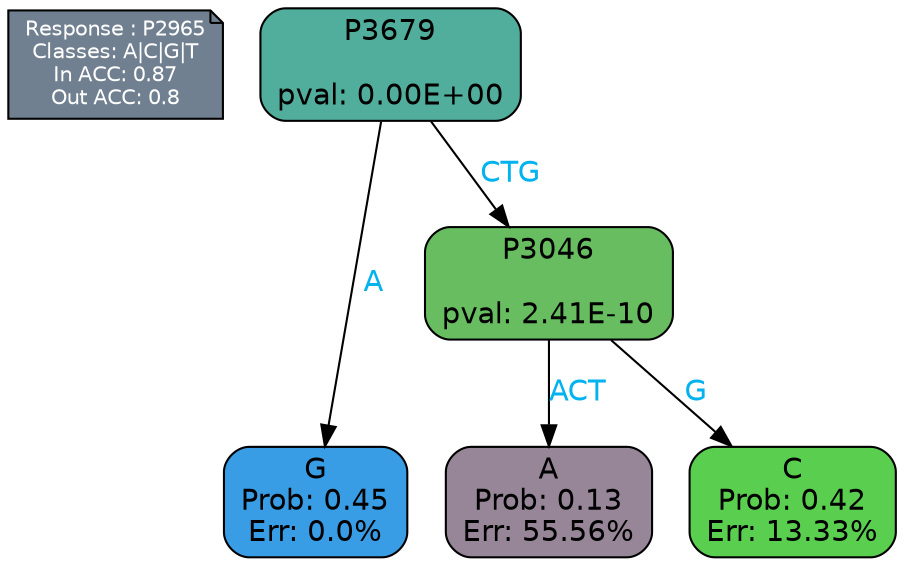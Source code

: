 digraph Tree {
node [shape=box, style="filled, rounded", color="black", fontname=helvetica] ;
graph [ranksep=equally, splines=polylines, bgcolor=transparent, dpi=600] ;
edge [fontname=helvetica] ;
LEGEND [label="Response : P2965
Classes: A|C|G|T
In ACC: 0.87
Out ACC: 0.8
",shape=note,align=left,style=filled,fillcolor="slategray",fontcolor="white",fontsize=10];1 [label="P3679

pval: 0.00E+00", fillcolor="#52ae9c"] ;
2 [label="G
Prob: 0.45
Err: 0.0%", fillcolor="#399de5"] ;
3 [label="P3046

pval: 2.41E-10", fillcolor="#68bd60"] ;
4 [label="A
Prob: 0.13
Err: 55.56%", fillcolor="#978598"] ;
5 [label="C
Prob: 0.42
Err: 13.33%", fillcolor="#5ace4f"] ;
1 -> 2 [label="A",fontcolor=deepskyblue2] ;
1 -> 3 [label="CTG",fontcolor=deepskyblue2] ;
3 -> 4 [label="ACT",fontcolor=deepskyblue2] ;
3 -> 5 [label="G",fontcolor=deepskyblue2] ;
{rank = same; 2;4;5;}{rank = same; LEGEND;1;}}